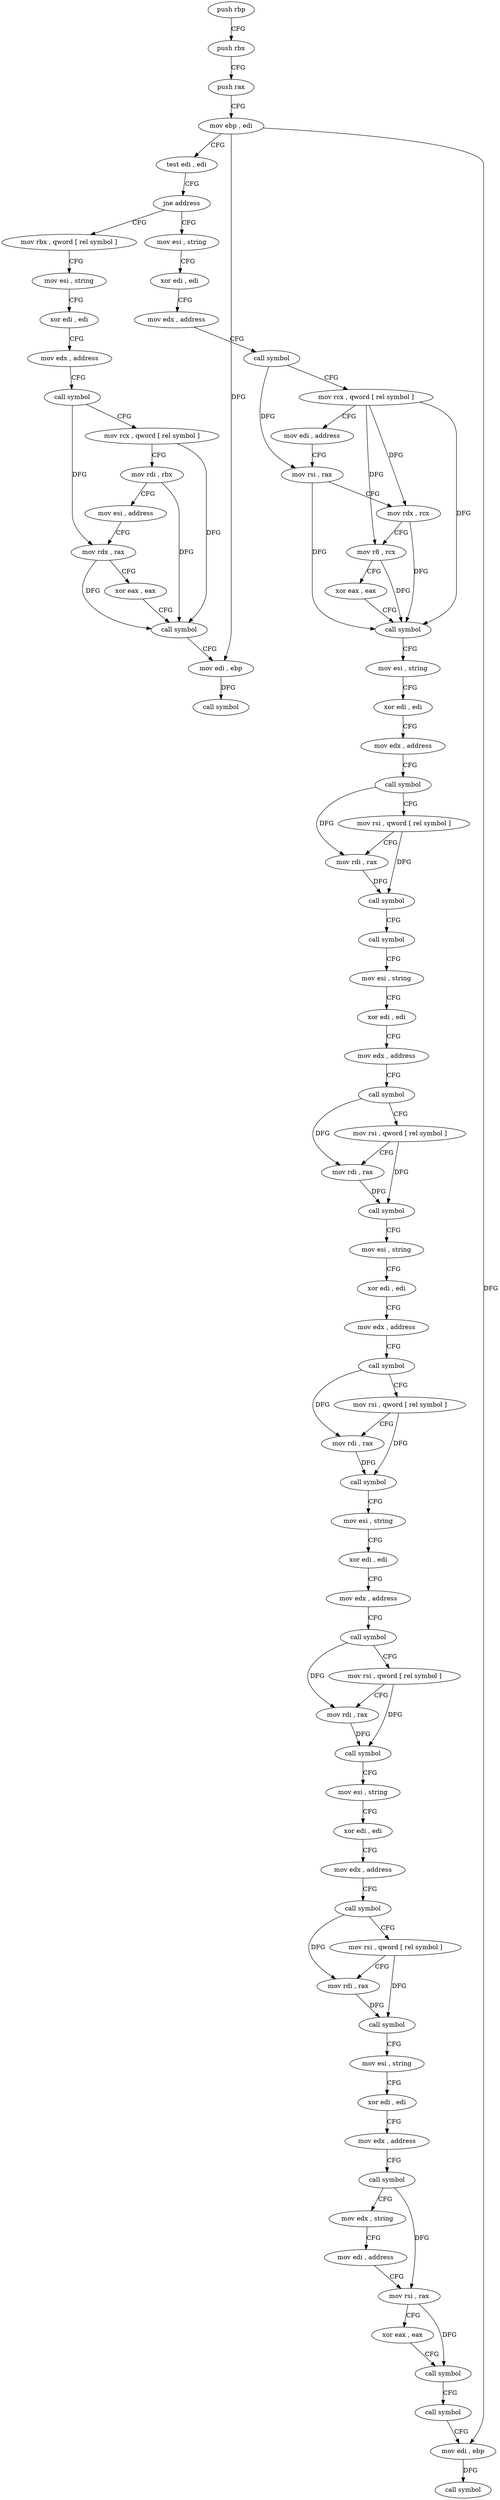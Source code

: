 digraph "func" {
"4200064" [label = "push rbp" ]
"4200065" [label = "push rbx" ]
"4200066" [label = "push rax" ]
"4200067" [label = "mov ebp , edi" ]
"4200069" [label = "test edi , edi" ]
"4200071" [label = "jne address" ]
"4200336" [label = "mov rbx , qword [ rel symbol ]" ]
"4200077" [label = "mov esi , string" ]
"4200343" [label = "mov esi , string" ]
"4200348" [label = "xor edi , edi" ]
"4200350" [label = "mov edx , address" ]
"4200355" [label = "call symbol" ]
"4200360" [label = "mov rcx , qword [ rel symbol ]" ]
"4200367" [label = "mov rdi , rbx" ]
"4200370" [label = "mov esi , address" ]
"4200375" [label = "mov rdx , rax" ]
"4200378" [label = "xor eax , eax" ]
"4200380" [label = "call symbol" ]
"4200385" [label = "mov edi , ebp" ]
"4200387" [label = "call symbol" ]
"4200082" [label = "xor edi , edi" ]
"4200084" [label = "mov edx , address" ]
"4200089" [label = "call symbol" ]
"4200094" [label = "mov rcx , qword [ rel symbol ]" ]
"4200101" [label = "mov edi , address" ]
"4200106" [label = "mov rsi , rax" ]
"4200109" [label = "mov rdx , rcx" ]
"4200112" [label = "mov r8 , rcx" ]
"4200115" [label = "xor eax , eax" ]
"4200117" [label = "call symbol" ]
"4200122" [label = "mov esi , string" ]
"4200127" [label = "xor edi , edi" ]
"4200129" [label = "mov edx , address" ]
"4200134" [label = "call symbol" ]
"4200139" [label = "mov rsi , qword [ rel symbol ]" ]
"4200146" [label = "mov rdi , rax" ]
"4200149" [label = "call symbol" ]
"4200154" [label = "call symbol" ]
"4200159" [label = "mov esi , string" ]
"4200164" [label = "xor edi , edi" ]
"4200166" [label = "mov edx , address" ]
"4200171" [label = "call symbol" ]
"4200176" [label = "mov rsi , qword [ rel symbol ]" ]
"4200183" [label = "mov rdi , rax" ]
"4200186" [label = "call symbol" ]
"4200191" [label = "mov esi , string" ]
"4200196" [label = "xor edi , edi" ]
"4200198" [label = "mov edx , address" ]
"4200203" [label = "call symbol" ]
"4200208" [label = "mov rsi , qword [ rel symbol ]" ]
"4200215" [label = "mov rdi , rax" ]
"4200218" [label = "call symbol" ]
"4200223" [label = "mov esi , string" ]
"4200228" [label = "xor edi , edi" ]
"4200230" [label = "mov edx , address" ]
"4200235" [label = "call symbol" ]
"4200240" [label = "mov rsi , qword [ rel symbol ]" ]
"4200247" [label = "mov rdi , rax" ]
"4200250" [label = "call symbol" ]
"4200255" [label = "mov esi , string" ]
"4200260" [label = "xor edi , edi" ]
"4200262" [label = "mov edx , address" ]
"4200267" [label = "call symbol" ]
"4200272" [label = "mov rsi , qword [ rel symbol ]" ]
"4200279" [label = "mov rdi , rax" ]
"4200282" [label = "call symbol" ]
"4200287" [label = "mov esi , string" ]
"4200292" [label = "xor edi , edi" ]
"4200294" [label = "mov edx , address" ]
"4200299" [label = "call symbol" ]
"4200304" [label = "mov edx , string" ]
"4200309" [label = "mov edi , address" ]
"4200314" [label = "mov rsi , rax" ]
"4200317" [label = "xor eax , eax" ]
"4200319" [label = "call symbol" ]
"4200324" [label = "call symbol" ]
"4200329" [label = "mov edi , ebp" ]
"4200331" [label = "call symbol" ]
"4200064" -> "4200065" [ label = "CFG" ]
"4200065" -> "4200066" [ label = "CFG" ]
"4200066" -> "4200067" [ label = "CFG" ]
"4200067" -> "4200069" [ label = "CFG" ]
"4200067" -> "4200385" [ label = "DFG" ]
"4200067" -> "4200329" [ label = "DFG" ]
"4200069" -> "4200071" [ label = "CFG" ]
"4200071" -> "4200336" [ label = "CFG" ]
"4200071" -> "4200077" [ label = "CFG" ]
"4200336" -> "4200343" [ label = "CFG" ]
"4200077" -> "4200082" [ label = "CFG" ]
"4200343" -> "4200348" [ label = "CFG" ]
"4200348" -> "4200350" [ label = "CFG" ]
"4200350" -> "4200355" [ label = "CFG" ]
"4200355" -> "4200360" [ label = "CFG" ]
"4200355" -> "4200375" [ label = "DFG" ]
"4200360" -> "4200367" [ label = "CFG" ]
"4200360" -> "4200380" [ label = "DFG" ]
"4200367" -> "4200370" [ label = "CFG" ]
"4200367" -> "4200380" [ label = "DFG" ]
"4200370" -> "4200375" [ label = "CFG" ]
"4200375" -> "4200378" [ label = "CFG" ]
"4200375" -> "4200380" [ label = "DFG" ]
"4200378" -> "4200380" [ label = "CFG" ]
"4200380" -> "4200385" [ label = "CFG" ]
"4200385" -> "4200387" [ label = "DFG" ]
"4200082" -> "4200084" [ label = "CFG" ]
"4200084" -> "4200089" [ label = "CFG" ]
"4200089" -> "4200094" [ label = "CFG" ]
"4200089" -> "4200106" [ label = "DFG" ]
"4200094" -> "4200101" [ label = "CFG" ]
"4200094" -> "4200109" [ label = "DFG" ]
"4200094" -> "4200112" [ label = "DFG" ]
"4200094" -> "4200117" [ label = "DFG" ]
"4200101" -> "4200106" [ label = "CFG" ]
"4200106" -> "4200109" [ label = "CFG" ]
"4200106" -> "4200117" [ label = "DFG" ]
"4200109" -> "4200112" [ label = "CFG" ]
"4200109" -> "4200117" [ label = "DFG" ]
"4200112" -> "4200115" [ label = "CFG" ]
"4200112" -> "4200117" [ label = "DFG" ]
"4200115" -> "4200117" [ label = "CFG" ]
"4200117" -> "4200122" [ label = "CFG" ]
"4200122" -> "4200127" [ label = "CFG" ]
"4200127" -> "4200129" [ label = "CFG" ]
"4200129" -> "4200134" [ label = "CFG" ]
"4200134" -> "4200139" [ label = "CFG" ]
"4200134" -> "4200146" [ label = "DFG" ]
"4200139" -> "4200146" [ label = "CFG" ]
"4200139" -> "4200149" [ label = "DFG" ]
"4200146" -> "4200149" [ label = "DFG" ]
"4200149" -> "4200154" [ label = "CFG" ]
"4200154" -> "4200159" [ label = "CFG" ]
"4200159" -> "4200164" [ label = "CFG" ]
"4200164" -> "4200166" [ label = "CFG" ]
"4200166" -> "4200171" [ label = "CFG" ]
"4200171" -> "4200176" [ label = "CFG" ]
"4200171" -> "4200183" [ label = "DFG" ]
"4200176" -> "4200183" [ label = "CFG" ]
"4200176" -> "4200186" [ label = "DFG" ]
"4200183" -> "4200186" [ label = "DFG" ]
"4200186" -> "4200191" [ label = "CFG" ]
"4200191" -> "4200196" [ label = "CFG" ]
"4200196" -> "4200198" [ label = "CFG" ]
"4200198" -> "4200203" [ label = "CFG" ]
"4200203" -> "4200208" [ label = "CFG" ]
"4200203" -> "4200215" [ label = "DFG" ]
"4200208" -> "4200215" [ label = "CFG" ]
"4200208" -> "4200218" [ label = "DFG" ]
"4200215" -> "4200218" [ label = "DFG" ]
"4200218" -> "4200223" [ label = "CFG" ]
"4200223" -> "4200228" [ label = "CFG" ]
"4200228" -> "4200230" [ label = "CFG" ]
"4200230" -> "4200235" [ label = "CFG" ]
"4200235" -> "4200240" [ label = "CFG" ]
"4200235" -> "4200247" [ label = "DFG" ]
"4200240" -> "4200247" [ label = "CFG" ]
"4200240" -> "4200250" [ label = "DFG" ]
"4200247" -> "4200250" [ label = "DFG" ]
"4200250" -> "4200255" [ label = "CFG" ]
"4200255" -> "4200260" [ label = "CFG" ]
"4200260" -> "4200262" [ label = "CFG" ]
"4200262" -> "4200267" [ label = "CFG" ]
"4200267" -> "4200272" [ label = "CFG" ]
"4200267" -> "4200279" [ label = "DFG" ]
"4200272" -> "4200279" [ label = "CFG" ]
"4200272" -> "4200282" [ label = "DFG" ]
"4200279" -> "4200282" [ label = "DFG" ]
"4200282" -> "4200287" [ label = "CFG" ]
"4200287" -> "4200292" [ label = "CFG" ]
"4200292" -> "4200294" [ label = "CFG" ]
"4200294" -> "4200299" [ label = "CFG" ]
"4200299" -> "4200304" [ label = "CFG" ]
"4200299" -> "4200314" [ label = "DFG" ]
"4200304" -> "4200309" [ label = "CFG" ]
"4200309" -> "4200314" [ label = "CFG" ]
"4200314" -> "4200317" [ label = "CFG" ]
"4200314" -> "4200319" [ label = "DFG" ]
"4200317" -> "4200319" [ label = "CFG" ]
"4200319" -> "4200324" [ label = "CFG" ]
"4200324" -> "4200329" [ label = "CFG" ]
"4200329" -> "4200331" [ label = "DFG" ]
}
